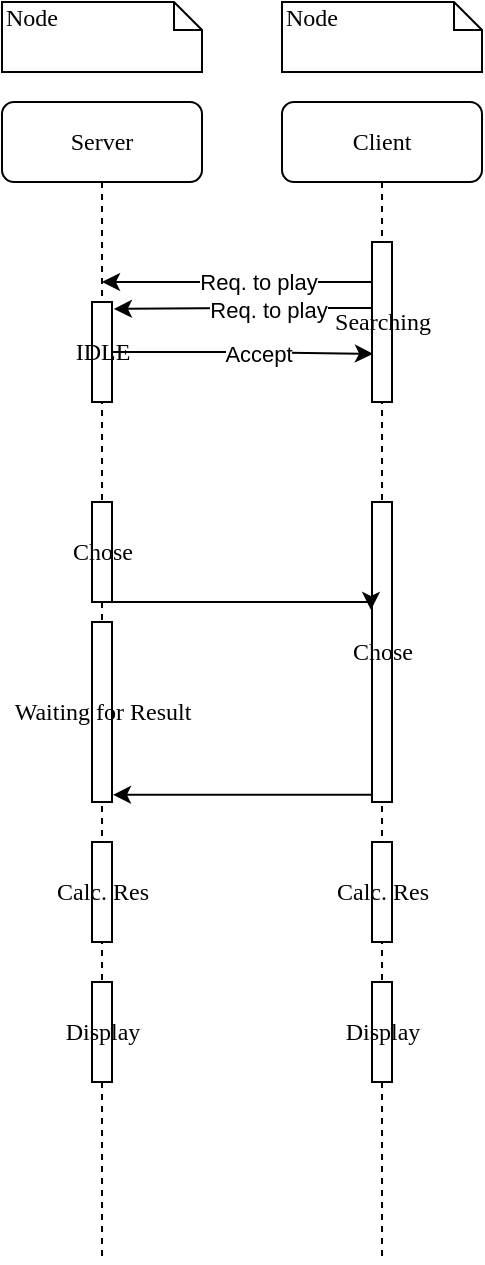 <mxfile version="24.4.0" type="device">
  <diagram name="Page-1" id="13e1069c-82ec-6db2-03f1-153e76fe0fe0">
    <mxGraphModel dx="992" dy="777" grid="1" gridSize="10" guides="1" tooltips="1" connect="1" arrows="1" fold="1" page="1" pageScale="1" pageWidth="1100" pageHeight="850" background="none" math="0" shadow="0">
      <root>
        <mxCell id="0" />
        <mxCell id="1" parent="0" />
        <mxCell id="7baba1c4bc27f4b0-2" value="Client" style="shape=umlLifeline;perimeter=lifelinePerimeter;whiteSpace=wrap;html=1;container=1;collapsible=0;recursiveResize=0;outlineConnect=0;rounded=1;shadow=0;comic=0;labelBackgroundColor=none;strokeWidth=1;fontFamily=Verdana;fontSize=12;align=center;" parent="1" vertex="1">
          <mxGeometry x="240" y="80" width="100" height="580" as="geometry" />
        </mxCell>
        <mxCell id="kRMZXLgvIETroQhlYoiK-4" value="Searching" style="html=1;points=[];perimeter=orthogonalPerimeter;rounded=0;shadow=0;comic=0;labelBackgroundColor=none;strokeWidth=1;fontFamily=Verdana;fontSize=12;align=center;" vertex="1" parent="7baba1c4bc27f4b0-2">
          <mxGeometry x="45" y="70" width="10" height="80" as="geometry" />
        </mxCell>
        <mxCell id="kRMZXLgvIETroQhlYoiK-9" value="Chose" style="html=1;points=[];perimeter=orthogonalPerimeter;rounded=0;shadow=0;comic=0;labelBackgroundColor=none;strokeWidth=1;fontFamily=Verdana;fontSize=12;align=center;" vertex="1" parent="7baba1c4bc27f4b0-2">
          <mxGeometry x="45" y="200" width="10" height="150" as="geometry" />
        </mxCell>
        <mxCell id="kRMZXLgvIETroQhlYoiK-20" value="Calc. Res" style="html=1;points=[];perimeter=orthogonalPerimeter;rounded=0;shadow=0;comic=0;labelBackgroundColor=none;strokeWidth=1;fontFamily=Verdana;fontSize=12;align=center;" vertex="1" parent="7baba1c4bc27f4b0-2">
          <mxGeometry x="45" y="370" width="10" height="50" as="geometry" />
        </mxCell>
        <mxCell id="kRMZXLgvIETroQhlYoiK-22" value="Display" style="html=1;points=[];perimeter=orthogonalPerimeter;rounded=0;shadow=0;comic=0;labelBackgroundColor=none;strokeWidth=1;fontFamily=Verdana;fontSize=12;align=center;" vertex="1" parent="7baba1c4bc27f4b0-2">
          <mxGeometry x="45" y="440" width="10" height="50" as="geometry" />
        </mxCell>
        <mxCell id="7baba1c4bc27f4b0-8" value="Server" style="shape=umlLifeline;perimeter=lifelinePerimeter;whiteSpace=wrap;html=1;container=1;collapsible=0;recursiveResize=0;outlineConnect=0;rounded=1;shadow=0;comic=0;labelBackgroundColor=none;strokeWidth=1;fontFamily=Verdana;fontSize=12;align=center;" parent="1" vertex="1">
          <mxGeometry x="100" y="80" width="100" height="580" as="geometry" />
        </mxCell>
        <mxCell id="7baba1c4bc27f4b0-9" value="IDLE" style="html=1;points=[];perimeter=orthogonalPerimeter;rounded=0;shadow=0;comic=0;labelBackgroundColor=none;strokeWidth=1;fontFamily=Verdana;fontSize=12;align=center;" parent="7baba1c4bc27f4b0-8" vertex="1">
          <mxGeometry x="45" y="100" width="10" height="50" as="geometry" />
        </mxCell>
        <mxCell id="kRMZXLgvIETroQhlYoiK-13" value="Chose" style="html=1;points=[];perimeter=orthogonalPerimeter;rounded=0;shadow=0;comic=0;labelBackgroundColor=none;strokeWidth=1;fontFamily=Verdana;fontSize=12;align=center;" vertex="1" parent="7baba1c4bc27f4b0-8">
          <mxGeometry x="45" y="200" width="10" height="50" as="geometry" />
        </mxCell>
        <mxCell id="kRMZXLgvIETroQhlYoiK-15" value="Waiting for Result" style="html=1;points=[];perimeter=orthogonalPerimeter;rounded=0;shadow=0;comic=0;labelBackgroundColor=none;strokeWidth=1;fontFamily=Verdana;fontSize=12;align=center;" vertex="1" parent="7baba1c4bc27f4b0-8">
          <mxGeometry x="45" y="260" width="10" height="90" as="geometry" />
        </mxCell>
        <mxCell id="kRMZXLgvIETroQhlYoiK-19" value="Calc. Res" style="html=1;points=[];perimeter=orthogonalPerimeter;rounded=0;shadow=0;comic=0;labelBackgroundColor=none;strokeWidth=1;fontFamily=Verdana;fontSize=12;align=center;" vertex="1" parent="7baba1c4bc27f4b0-8">
          <mxGeometry x="45" y="370" width="10" height="50" as="geometry" />
        </mxCell>
        <mxCell id="kRMZXLgvIETroQhlYoiK-21" value="Display" style="html=1;points=[];perimeter=orthogonalPerimeter;rounded=0;shadow=0;comic=0;labelBackgroundColor=none;strokeWidth=1;fontFamily=Verdana;fontSize=12;align=center;" vertex="1" parent="7baba1c4bc27f4b0-8">
          <mxGeometry x="45" y="440" width="10" height="50" as="geometry" />
        </mxCell>
        <mxCell id="7baba1c4bc27f4b0-40" value="Node" style="shape=note;whiteSpace=wrap;html=1;size=14;verticalAlign=top;align=left;spacingTop=-6;rounded=0;shadow=0;comic=0;labelBackgroundColor=none;strokeWidth=1;fontFamily=Verdana;fontSize=12" parent="1" vertex="1">
          <mxGeometry x="100" y="30" width="100" height="35" as="geometry" />
        </mxCell>
        <mxCell id="7baba1c4bc27f4b0-41" value="Node" style="shape=note;whiteSpace=wrap;html=1;size=14;verticalAlign=top;align=left;spacingTop=-6;rounded=0;shadow=0;comic=0;labelBackgroundColor=none;strokeWidth=1;fontFamily=Verdana;fontSize=12" parent="1" vertex="1">
          <mxGeometry x="240" y="30" width="100" height="35" as="geometry" />
        </mxCell>
        <mxCell id="kRMZXLgvIETroQhlYoiK-6" style="edgeStyle=orthogonalEdgeStyle;rounded=0;orthogonalLoop=1;jettySize=auto;html=1;" edge="1" parent="1" source="kRMZXLgvIETroQhlYoiK-4" target="7baba1c4bc27f4b0-8">
          <mxGeometry relative="1" as="geometry">
            <Array as="points">
              <mxPoint x="260" y="170" />
              <mxPoint x="260" y="170" />
            </Array>
          </mxGeometry>
        </mxCell>
        <mxCell id="kRMZXLgvIETroQhlYoiK-12" value="Req. to play" style="edgeLabel;html=1;align=center;verticalAlign=middle;resizable=0;points=[];" vertex="1" connectable="0" parent="kRMZXLgvIETroQhlYoiK-6">
          <mxGeometry x="-0.153" relative="1" as="geometry">
            <mxPoint as="offset" />
          </mxGeometry>
        </mxCell>
        <mxCell id="kRMZXLgvIETroQhlYoiK-7" style="edgeStyle=orthogonalEdgeStyle;rounded=0;orthogonalLoop=1;jettySize=auto;html=1;entryX=1.095;entryY=0.069;entryDx=0;entryDy=0;entryPerimeter=0;" edge="1" parent="1" source="kRMZXLgvIETroQhlYoiK-4" target="7baba1c4bc27f4b0-9">
          <mxGeometry relative="1" as="geometry">
            <Array as="points">
              <mxPoint x="220" y="183" />
              <mxPoint x="220" y="183" />
            </Array>
          </mxGeometry>
        </mxCell>
        <mxCell id="kRMZXLgvIETroQhlYoiK-11" value="Req. to play" style="edgeLabel;html=1;align=center;verticalAlign=middle;resizable=0;points=[];" vertex="1" connectable="0" parent="kRMZXLgvIETroQhlYoiK-7">
          <mxGeometry x="-0.188" y="1" relative="1" as="geometry">
            <mxPoint as="offset" />
          </mxGeometry>
        </mxCell>
        <mxCell id="kRMZXLgvIETroQhlYoiK-8" style="edgeStyle=orthogonalEdgeStyle;rounded=0;orthogonalLoop=1;jettySize=auto;html=1;entryX=0.048;entryY=0.699;entryDx=0;entryDy=0;entryPerimeter=0;" edge="1" parent="1" source="7baba1c4bc27f4b0-9" target="kRMZXLgvIETroQhlYoiK-4">
          <mxGeometry relative="1" as="geometry" />
        </mxCell>
        <mxCell id="kRMZXLgvIETroQhlYoiK-10" value="Accept" style="edgeLabel;html=1;align=center;verticalAlign=middle;resizable=0;points=[];" vertex="1" connectable="0" parent="kRMZXLgvIETroQhlYoiK-8">
          <mxGeometry x="0.13" relative="1" as="geometry">
            <mxPoint as="offset" />
          </mxGeometry>
        </mxCell>
        <mxCell id="kRMZXLgvIETroQhlYoiK-14" style="edgeStyle=orthogonalEdgeStyle;rounded=0;orthogonalLoop=1;jettySize=auto;html=1;entryX=-0.048;entryY=0.36;entryDx=0;entryDy=0;entryPerimeter=0;" edge="1" parent="1" source="kRMZXLgvIETroQhlYoiK-13" target="kRMZXLgvIETroQhlYoiK-9">
          <mxGeometry relative="1" as="geometry">
            <Array as="points">
              <mxPoint x="285" y="330" />
            </Array>
          </mxGeometry>
        </mxCell>
        <mxCell id="kRMZXLgvIETroQhlYoiK-18" style="edgeStyle=orthogonalEdgeStyle;rounded=0;orthogonalLoop=1;jettySize=auto;html=1;entryX=1.048;entryY=0.96;entryDx=0;entryDy=0;entryPerimeter=0;" edge="1" parent="1" source="kRMZXLgvIETroQhlYoiK-9" target="kRMZXLgvIETroQhlYoiK-15">
          <mxGeometry relative="1" as="geometry">
            <Array as="points">
              <mxPoint x="220" y="426" />
            </Array>
          </mxGeometry>
        </mxCell>
      </root>
    </mxGraphModel>
  </diagram>
</mxfile>
